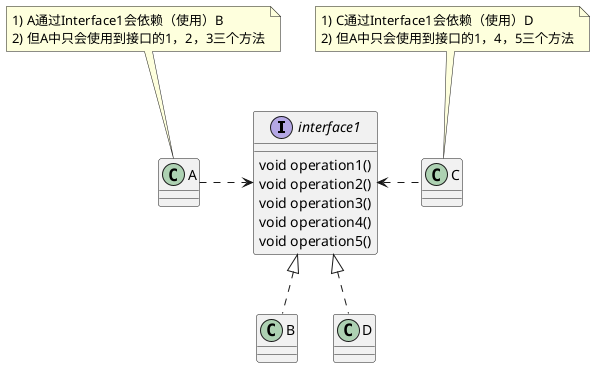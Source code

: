 @startuml

interface interface1
class A
class B
class C
class D

interface1 <|.. B
interface1 <|.. D
A .> interface1
interface1 <. C

interface interface1 {
    void operation1()
    void operation2()
    void operation3()
    void operation4()
    void operation5()
}
note "1) A通过Interface1会依赖（使用）B \n2) 但A中只会使用到接口的1，2，3三个方法" as N1
N1 .. A
note "1) C通过Interface1会依赖（使用）D \n2) 但A中只会使用到接口的1，4，5三个方法" as N2
N2 .. C

@enduml